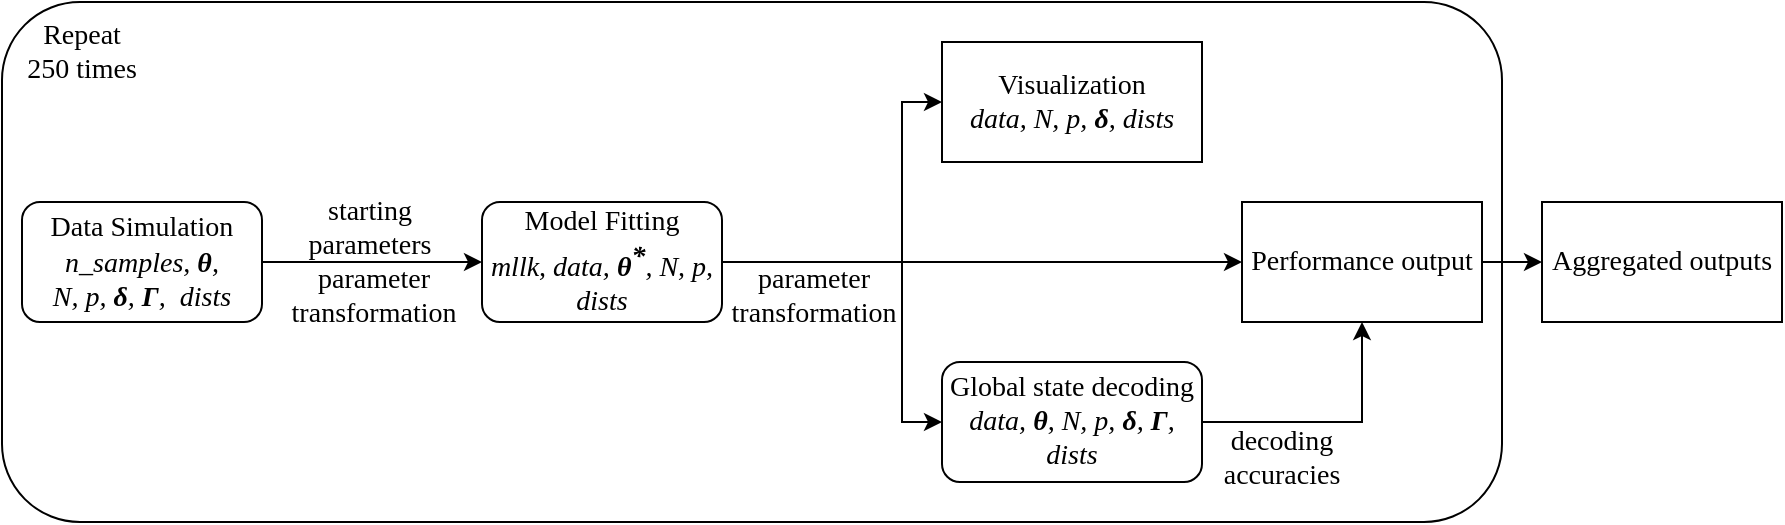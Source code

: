 <mxfile version="20.2.3" type="device"><diagram id="r8ZGvSOs5MIkRZr84D3C" name="Page-1"><mxGraphModel dx="1131" dy="823" grid="1" gridSize="10" guides="1" tooltips="1" connect="1" arrows="1" fold="1" page="1" pageScale="1" pageWidth="1169" pageHeight="827" math="0" shadow="0"><root><mxCell id="0"/><mxCell id="1" parent="0"/><mxCell id="CAOQSF090JlkCjU9t_kg-21" value="" style="rounded=1;whiteSpace=wrap;html=1;fontFamily=Latex sans serif;fillColor=none;" vertex="1" parent="1"><mxGeometry x="30" y="180" width="750" height="260" as="geometry"/></mxCell><mxCell id="CAOQSF090JlkCjU9t_kg-4" style="edgeStyle=orthogonalEdgeStyle;rounded=0;orthogonalLoop=1;jettySize=auto;html=1;entryX=0;entryY=0.5;entryDx=0;entryDy=0;fontFamily=Latex sans serif;" edge="1" parent="1" source="CAOQSF090JlkCjU9t_kg-1" target="CAOQSF090JlkCjU9t_kg-2"><mxGeometry relative="1" as="geometry"/></mxCell><mxCell id="CAOQSF090JlkCjU9t_kg-1" value="&lt;font style=&quot;font-size: 14px;&quot;&gt;&lt;font style=&quot;font-size: 14px;&quot; face=&quot;Latex sans serif&quot;&gt;Data Simulation&lt;br&gt;&lt;i style=&quot;&quot;&gt;n_samples,&amp;nbsp;&lt;/i&gt;&lt;/font&gt;&lt;i style=&quot;font-family: &amp;quot;Latex sans serif&amp;quot;;&quot;&gt;&lt;b&gt;θ&lt;/b&gt;,&lt;/i&gt;&lt;/font&gt;&lt;font style=&quot;font-size: 14px;&quot; face=&quot;Latex sans serif&quot;&gt;&lt;i style=&quot;&quot;&gt;&lt;font style=&quot;font-size: 14px;&quot;&gt;&lt;br&gt;N, p,&amp;nbsp;&lt;b style=&quot;&quot;&gt;δ&lt;/b&gt;, &lt;b style=&quot;&quot;&gt;Γ&lt;/b&gt;, &amp;nbsp;dists&lt;/font&gt;&lt;br&gt;&lt;/i&gt;&lt;/font&gt;" style="rounded=1;whiteSpace=wrap;html=1;" vertex="1" parent="1"><mxGeometry x="40" y="280" width="120" height="60" as="geometry"/></mxCell><mxCell id="CAOQSF090JlkCjU9t_kg-10" style="edgeStyle=orthogonalEdgeStyle;rounded=0;orthogonalLoop=1;jettySize=auto;html=1;exitX=1;exitY=0.5;exitDx=0;exitDy=0;fontFamily=Latex sans serif;entryX=0;entryY=0.5;entryDx=0;entryDy=0;" edge="1" parent="1" source="CAOQSF090JlkCjU9t_kg-2" target="CAOQSF090JlkCjU9t_kg-8"><mxGeometry relative="1" as="geometry"><mxPoint x="480" y="310.25" as="targetPoint"/><Array as="points"><mxPoint x="480" y="310"/><mxPoint x="480" y="390"/></Array></mxGeometry></mxCell><mxCell id="CAOQSF090JlkCjU9t_kg-13" style="edgeStyle=orthogonalEdgeStyle;rounded=0;orthogonalLoop=1;jettySize=auto;html=1;exitX=1;exitY=0.5;exitDx=0;exitDy=0;entryX=0;entryY=0.5;entryDx=0;entryDy=0;fontFamily=Latex sans serif;" edge="1" parent="1" source="CAOQSF090JlkCjU9t_kg-2" target="CAOQSF090JlkCjU9t_kg-12"><mxGeometry relative="1" as="geometry"/></mxCell><mxCell id="CAOQSF090JlkCjU9t_kg-14" style="edgeStyle=orthogonalEdgeStyle;rounded=0;orthogonalLoop=1;jettySize=auto;html=1;exitX=1;exitY=0.5;exitDx=0;exitDy=0;fontFamily=Latex sans serif;entryX=0;entryY=0.5;entryDx=0;entryDy=0;" edge="1" parent="1" source="CAOQSF090JlkCjU9t_kg-2" target="CAOQSF090JlkCjU9t_kg-9"><mxGeometry relative="1" as="geometry"><mxPoint x="460" y="220" as="targetPoint"/><Array as="points"><mxPoint x="480" y="310"/><mxPoint x="480" y="230"/></Array></mxGeometry></mxCell><mxCell id="CAOQSF090JlkCjU9t_kg-2" value="&lt;font style=&quot;font-size: 14px;&quot;&gt;Model Fitting&lt;br&gt;&lt;i&gt;mllk, data, &lt;b&gt;θ&lt;/b&gt;&lt;b style=&quot;vertical-align: super;&quot;&gt;*&lt;/b&gt;, N, p, dists&lt;/i&gt;&lt;/font&gt;" style="rounded=1;whiteSpace=wrap;html=1;fontFamily=Latex sans serif;" vertex="1" parent="1"><mxGeometry x="270" y="280" width="120" height="60" as="geometry"/></mxCell><mxCell id="CAOQSF090JlkCjU9t_kg-6" value="&lt;font style=&quot;font-size: 14px;&quot;&gt;starting parameters&lt;/font&gt;" style="text;html=1;strokeColor=none;fillColor=none;align=center;verticalAlign=middle;whiteSpace=wrap;rounded=0;fontFamily=Latex sans serif;" vertex="1" parent="1"><mxGeometry x="184" y="278" width="60" height="30" as="geometry"/></mxCell><mxCell id="CAOQSF090JlkCjU9t_kg-7" value="&lt;font style=&quot;font-size: 14px;&quot;&gt;parameter transformation&lt;/font&gt;" style="text;html=1;strokeColor=none;fillColor=none;align=center;verticalAlign=middle;whiteSpace=wrap;rounded=0;fontFamily=Latex sans serif;" vertex="1" parent="1"><mxGeometry x="186" y="312" width="60" height="30" as="geometry"/></mxCell><mxCell id="CAOQSF090JlkCjU9t_kg-16" style="edgeStyle=orthogonalEdgeStyle;rounded=0;orthogonalLoop=1;jettySize=auto;html=1;entryX=0.5;entryY=1;entryDx=0;entryDy=0;fontFamily=Latex sans serif;" edge="1" parent="1" source="CAOQSF090JlkCjU9t_kg-8" target="CAOQSF090JlkCjU9t_kg-12"><mxGeometry relative="1" as="geometry"/></mxCell><mxCell id="CAOQSF090JlkCjU9t_kg-8" value="&lt;font style=&quot;font-size: 14px;&quot;&gt;Global state decoding&lt;br&gt;&lt;i&gt;data, &lt;b&gt;θ&lt;/b&gt;, N, p, &lt;b&gt;δ&lt;/b&gt;, &lt;b&gt;Γ&lt;/b&gt;, dists&lt;/i&gt;&lt;/font&gt;" style="rounded=1;whiteSpace=wrap;html=1;fontFamily=Latex sans serif;" vertex="1" parent="1"><mxGeometry x="500" y="360" width="130" height="60" as="geometry"/></mxCell><mxCell id="CAOQSF090JlkCjU9t_kg-9" value="&lt;font style=&quot;font-size: 14px;&quot;&gt;Visualization&lt;br&gt;&lt;i&gt;data, N, p, &lt;b&gt;δ&lt;/b&gt;, dists&lt;/i&gt;&lt;/font&gt;" style="rounded=0;whiteSpace=wrap;html=1;fontFamily=Latex sans serif;" vertex="1" parent="1"><mxGeometry x="500" y="200" width="130" height="60" as="geometry"/></mxCell><mxCell id="CAOQSF090JlkCjU9t_kg-31" style="edgeStyle=orthogonalEdgeStyle;rounded=0;orthogonalLoop=1;jettySize=auto;html=1;entryX=0;entryY=0.5;entryDx=0;entryDy=0;fontFamily=Latex sans serif;fontColor=none;" edge="1" parent="1" source="CAOQSF090JlkCjU9t_kg-12" target="CAOQSF090JlkCjU9t_kg-28"><mxGeometry relative="1" as="geometry"/></mxCell><mxCell id="CAOQSF090JlkCjU9t_kg-12" value="&lt;font style=&quot;font-size: 14px;&quot;&gt;Performance output&lt;/font&gt;" style="rounded=0;whiteSpace=wrap;html=1;fontFamily=Latex sans serif;" vertex="1" parent="1"><mxGeometry x="650" y="280" width="120" height="60" as="geometry"/></mxCell><mxCell id="CAOQSF090JlkCjU9t_kg-19" value="&lt;font style=&quot;font-size: 14px;&quot;&gt;decoding accuracies&lt;/font&gt;" style="text;html=1;strokeColor=none;fillColor=none;align=center;verticalAlign=middle;whiteSpace=wrap;rounded=0;fontFamily=Latex sans serif;" vertex="1" parent="1"><mxGeometry x="640" y="393" width="60" height="30" as="geometry"/></mxCell><mxCell id="CAOQSF090JlkCjU9t_kg-20" value="&lt;font style=&quot;font-size: 14px;&quot;&gt;parameter transformation&lt;/font&gt;" style="text;html=1;strokeColor=none;fillColor=none;align=center;verticalAlign=middle;whiteSpace=wrap;rounded=0;fontFamily=Latex sans serif;" vertex="1" parent="1"><mxGeometry x="406" y="312" width="60" height="30" as="geometry"/></mxCell><mxCell id="CAOQSF090JlkCjU9t_kg-22" value="&lt;font style=&quot;font-size: 14px;&quot;&gt;Repeat 250 times&lt;/font&gt;" style="text;html=1;strokeColor=none;fillColor=none;align=center;verticalAlign=middle;whiteSpace=wrap;rounded=0;fontFamily=Latex sans serif;opacity=0;" vertex="1" parent="1"><mxGeometry x="40" y="190" width="60" height="30" as="geometry"/></mxCell><mxCell id="CAOQSF090JlkCjU9t_kg-28" value="&lt;font style=&quot;font-size: 14px;&quot;&gt;Aggregated outputs&lt;/font&gt;" style="rounded=0;whiteSpace=wrap;html=1;fontFamily=Latex sans serif;fillColor=default;" vertex="1" parent="1"><mxGeometry x="800" y="280" width="120" height="60" as="geometry"/></mxCell></root></mxGraphModel></diagram></mxfile>